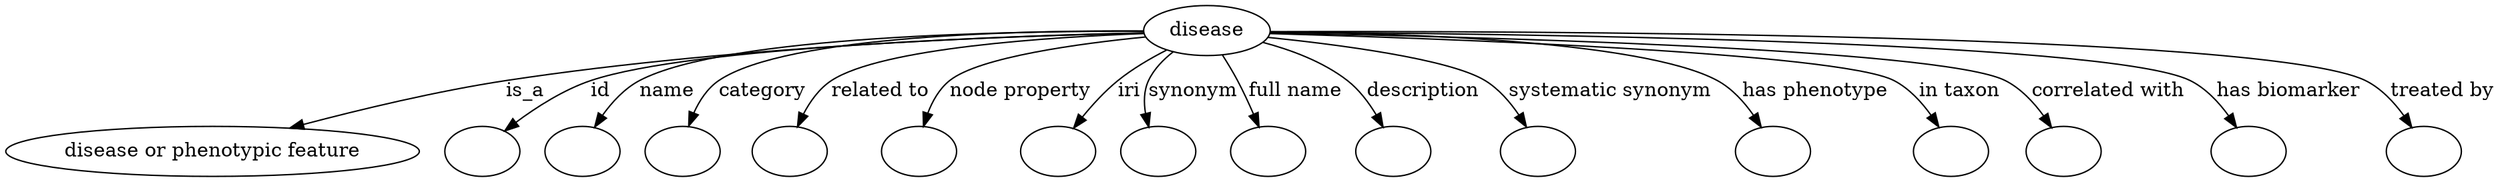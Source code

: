 digraph {
	graph [bb="0,0,1480.1,122"];
	node [label="\N"];
	disease	 [height=0.5,
		label=disease,
		pos="734.48,104",
		width=0.99011];
	"disease or phenotypic feature"	 [height=0.5,
		pos="113.48,18",
		width=3.1523];
	disease -> "disease or phenotypic feature"	 [label=is_a,
		lp="319.76,61",
		pos="e,165.79,33.993 698.84,103.01 625.29,100.52 451.54,92.348 307.93,68 263.13,60.405 213.54,47.581 175.65,36.822"];
	id	 [color=black,
		height=0.5,
		label="",
		pos="271.48,18",
		width=0.75];
	disease -> id	 [color=black,
		label=id,
		lp="372.93,61",
		pos="e,290.56,30.882 698.8,102.26 618.98,98.08 428.23,86.444 366.59,68 342.59,60.817 317.59,47.408 299.25,36.284",
		style=solid];
	name	 [color=black,
		height=0.5,
		label="",
		pos="343.48,18",
		width=0.75];
	disease -> name	 [color=black,
		label=name,
		lp="417.64,61",
		pos="e,357.19,33.958 698.88,102.78 624.44,99.813 454.86,90.703 402.16,68 388.06,61.923 374.81,51.248 364.48,41.318",
		style=solid];
	category	 [color=black,
		height=0.5,
		label="",
		pos="415.48,18",
		width=0.75];
	disease -> category	 [color=black,
		label=category,
		lp="475.58,61",
		pos="e,423.23,35.265 698.67,102.97 632.1,100.5 492.31,92.471 451.29,68 441.8,62.339 434.13,53.082 428.36,44.063",
		style=solid];
	"related to"	 [color=black,
		height=0.5,
		label="",
		pos="487.48,18",
		width=0.75];
	disease -> "related to"	 [color=black,
		label="related to",
		lp="542.72,61",
		pos="e,493.25,36.033 698.81,101.82 644.66,97.905 544.96,88.141 516.01,68 507.94,62.384 501.85,53.697 497.43,45.13",
		style=solid];
	"node property"	 [color=black,
		height=0.5,
		label="",
		pos="559.48,18",
		width=0.75];
	disease -> "node property"	 [color=black,
		label="node property",
		lp="622.55,61",
		pos="e,563.9,36.212 699.78,99.264 660.9,93.361 601.02,82.284 583.34,68 576.24,62.264 571.13,53.912 567.5,45.671",
		style=solid];
	iri	 [color=black,
		height=0.5,
		label="",
		pos="631.48,18",
		width=0.75];
	disease -> iri	 [color=black,
		label=iri,
		lp="685.7,61",
		pos="e,644.77,33.797 710.98,90.439 700.78,84.13 688.93,76.213 679.04,68 669.45,60.029 659.79,50.271 651.71,41.497",
		style=solid];
	synonym	 [color=black,
		height=0.5,
		label="",
		pos="703.48,18",
		width=0.75];
	disease -> synonym	 [color=black,
		label=synonym,
		lp="724.15,61",
		pos="e,697.48,35.732 713.87,88.967 707.6,83.191 701.49,76.033 698.14,68 695.27,61.099 694.91,53.22 695.71,45.789",
		style=solid];
	"full name"	 [color=black,
		height=0.5,
		label="",
		pos="775.48,18",
		width=0.75];
	disease -> "full name"	 [color=black,
		label="full name",
		lp="784.11,61",
		pos="e,767.28,35.21 742.98,86.181 748.72,74.145 756.39,58.047 762.84,44.515",
		style=solid];
	description	 [color=black,
		height=0.5,
		label="",
		pos="847.48,18",
		width=0.75];
	disease -> description	 [color=black,
		label=description,
		lp="858.59,61",
		pos="e,839.11,35.565 765.27,94.778 781.19,88.927 800.22,80.142 814.48,68 822.16,61.465 828.75,52.71 833.99,44.353",
		style=solid];
	"systematic synonym"	 [color=black,
		height=0.5,
		label="",
		pos="932.48,18",
		width=0.75];
	disease -> "systematic synonym"	 [color=black,
		label="systematic synonym",
		lp="966.45,61",
		pos="e,923.14,35.371 769.03,98.962 809.35,92.605 873.11,80.929 893.48,68 902.96,61.983 911.08,52.823 917.42,43.98",
		style=solid];
	"has phenotype"	 [color=black,
		height=0.5,
		label="",
		pos="1069.5,18",
		width=0.75];
	disease -> "has phenotype"	 [color=black,
		label="has phenotype",
		lp="1084.7,61",
		pos="e,1059.7,35.32 770.29,102.85 838.43,100.14 983.84,91.681 1027.5,68 1038,62.287 1047,52.773 1053.9,43.568",
		style=solid];
	"in taxon"	 [color=black,
		height=0.5,
		label="",
		pos="1170.5,18",
		width=0.75];
	disease -> "in taxon"	 [color=black,
		label="in taxon",
		lp="1168.2,61",
		pos="e,1161.1,34.966 770.11,102.29 861.11,97.712 1097.1,84.386 1128.5,68 1139.3,62.371 1148.4,52.69 1155.3,43.338",
		style=solid];
	"correlated with"	 [color=black,
		height=0.5,
		label="",
		pos="1242.5,18",
		width=0.75];
	disease -> "correlated with"	 [color=black,
		label="correlated with",
		lp="1255.7,61",
		pos="e,1231.6,34.567 770.38,102.66 871.96,98.659 1156.5,85.966 1194.5,68 1206.5,62.29 1217.2,52.14 1225.3,42.469",
		style=solid];
	"has biomarker"	 [color=black,
		height=0.5,
		label="",
		pos="1347.5,18",
		width=0.75];
	disease -> "has biomarker"	 [color=black,
		label="has biomarker",
		lp="1361.3,61",
		pos="e,1336.9,35.114 770.18,103.27 887.08,100.68 1253.7,90.806 1301.5,68 1313,62.5 1323,52.707 1330.7,43.237",
		style=solid];
	"treated by"	 [color=black,
		height=0.5,
		label="",
		pos="1450.5,18",
		width=0.75];
	disease -> "treated by"	 [color=black,
		label="treated by",
		lp="1452.3,61",
		pos="e,1440.2,35.152 770.2,103.67 900.85,102.26 1348,95.445 1405.5,68 1416.9,62.548 1426.7,52.762 1434.2,43.285",
		style=solid];
}
